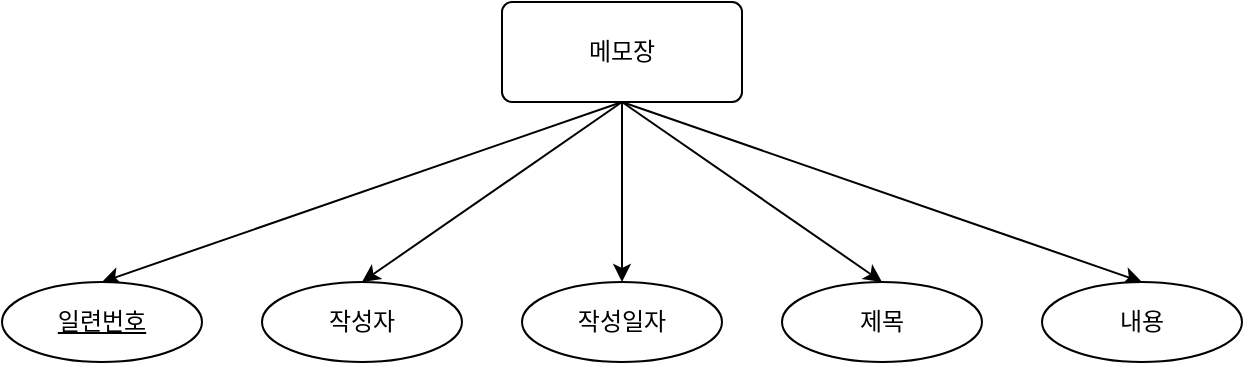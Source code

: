 <mxfile version="21.3.4" type="device">
  <diagram name="페이지-1" id="vUcPsu6jvoZxZgd4bG2n">
    <mxGraphModel dx="1434" dy="731" grid="1" gridSize="10" guides="1" tooltips="1" connect="1" arrows="1" fold="1" page="1" pageScale="1" pageWidth="4681" pageHeight="3300" math="0" shadow="0">
      <root>
        <mxCell id="0" />
        <mxCell id="1" parent="0" />
        <mxCell id="lQd3kV6Saaj2vUExfUbM-7" style="rounded=0;orthogonalLoop=1;jettySize=auto;html=1;entryX=0.5;entryY=0;entryDx=0;entryDy=0;exitX=0.5;exitY=1;exitDx=0;exitDy=0;" edge="1" parent="1" source="lQd3kV6Saaj2vUExfUbM-1" target="lQd3kV6Saaj2vUExfUbM-2">
          <mxGeometry relative="1" as="geometry" />
        </mxCell>
        <mxCell id="lQd3kV6Saaj2vUExfUbM-8" style="edgeStyle=none;shape=connector;rounded=0;orthogonalLoop=1;jettySize=auto;html=1;entryX=0.5;entryY=0;entryDx=0;entryDy=0;labelBackgroundColor=default;strokeColor=default;fontFamily=Helvetica;fontSize=11;fontColor=default;endArrow=classic;exitX=0.5;exitY=1;exitDx=0;exitDy=0;" edge="1" parent="1" source="lQd3kV6Saaj2vUExfUbM-1" target="lQd3kV6Saaj2vUExfUbM-3">
          <mxGeometry relative="1" as="geometry" />
        </mxCell>
        <mxCell id="lQd3kV6Saaj2vUExfUbM-9" style="edgeStyle=none;shape=connector;rounded=0;orthogonalLoop=1;jettySize=auto;html=1;entryX=0.5;entryY=0;entryDx=0;entryDy=0;labelBackgroundColor=default;strokeColor=default;fontFamily=Helvetica;fontSize=11;fontColor=default;endArrow=classic;" edge="1" parent="1" source="lQd3kV6Saaj2vUExfUbM-1" target="lQd3kV6Saaj2vUExfUbM-4">
          <mxGeometry relative="1" as="geometry" />
        </mxCell>
        <mxCell id="lQd3kV6Saaj2vUExfUbM-10" style="edgeStyle=none;shape=connector;rounded=0;orthogonalLoop=1;jettySize=auto;html=1;entryX=0.5;entryY=0;entryDx=0;entryDy=0;labelBackgroundColor=default;strokeColor=default;fontFamily=Helvetica;fontSize=11;fontColor=default;endArrow=classic;exitX=0.5;exitY=1;exitDx=0;exitDy=0;" edge="1" parent="1" source="lQd3kV6Saaj2vUExfUbM-1" target="lQd3kV6Saaj2vUExfUbM-5">
          <mxGeometry relative="1" as="geometry" />
        </mxCell>
        <mxCell id="lQd3kV6Saaj2vUExfUbM-11" style="edgeStyle=none;shape=connector;rounded=0;orthogonalLoop=1;jettySize=auto;html=1;entryX=0.5;entryY=0;entryDx=0;entryDy=0;labelBackgroundColor=default;strokeColor=default;fontFamily=Helvetica;fontSize=11;fontColor=default;endArrow=classic;exitX=0.5;exitY=1;exitDx=0;exitDy=0;" edge="1" parent="1" source="lQd3kV6Saaj2vUExfUbM-1" target="lQd3kV6Saaj2vUExfUbM-6">
          <mxGeometry relative="1" as="geometry" />
        </mxCell>
        <mxCell id="lQd3kV6Saaj2vUExfUbM-1" value="메모장" style="rounded=1;arcSize=10;whiteSpace=wrap;html=1;align=center;" vertex="1" parent="1">
          <mxGeometry x="630" y="180" width="120" height="50" as="geometry" />
        </mxCell>
        <mxCell id="lQd3kV6Saaj2vUExfUbM-2" value="일련번호" style="ellipse;whiteSpace=wrap;html=1;align=center;fontStyle=4;" vertex="1" parent="1">
          <mxGeometry x="380" y="320" width="100" height="40" as="geometry" />
        </mxCell>
        <mxCell id="lQd3kV6Saaj2vUExfUbM-3" value="작성자" style="ellipse;whiteSpace=wrap;html=1;align=center;" vertex="1" parent="1">
          <mxGeometry x="510" y="320" width="100" height="40" as="geometry" />
        </mxCell>
        <mxCell id="lQd3kV6Saaj2vUExfUbM-4" value="작성일자" style="ellipse;whiteSpace=wrap;html=1;align=center;" vertex="1" parent="1">
          <mxGeometry x="640" y="320" width="100" height="40" as="geometry" />
        </mxCell>
        <mxCell id="lQd3kV6Saaj2vUExfUbM-5" value="제목" style="ellipse;whiteSpace=wrap;html=1;align=center;" vertex="1" parent="1">
          <mxGeometry x="770" y="320" width="100" height="40" as="geometry" />
        </mxCell>
        <mxCell id="lQd3kV6Saaj2vUExfUbM-6" value="내용" style="ellipse;whiteSpace=wrap;html=1;align=center;" vertex="1" parent="1">
          <mxGeometry x="900" y="320" width="100" height="40" as="geometry" />
        </mxCell>
      </root>
    </mxGraphModel>
  </diagram>
</mxfile>
